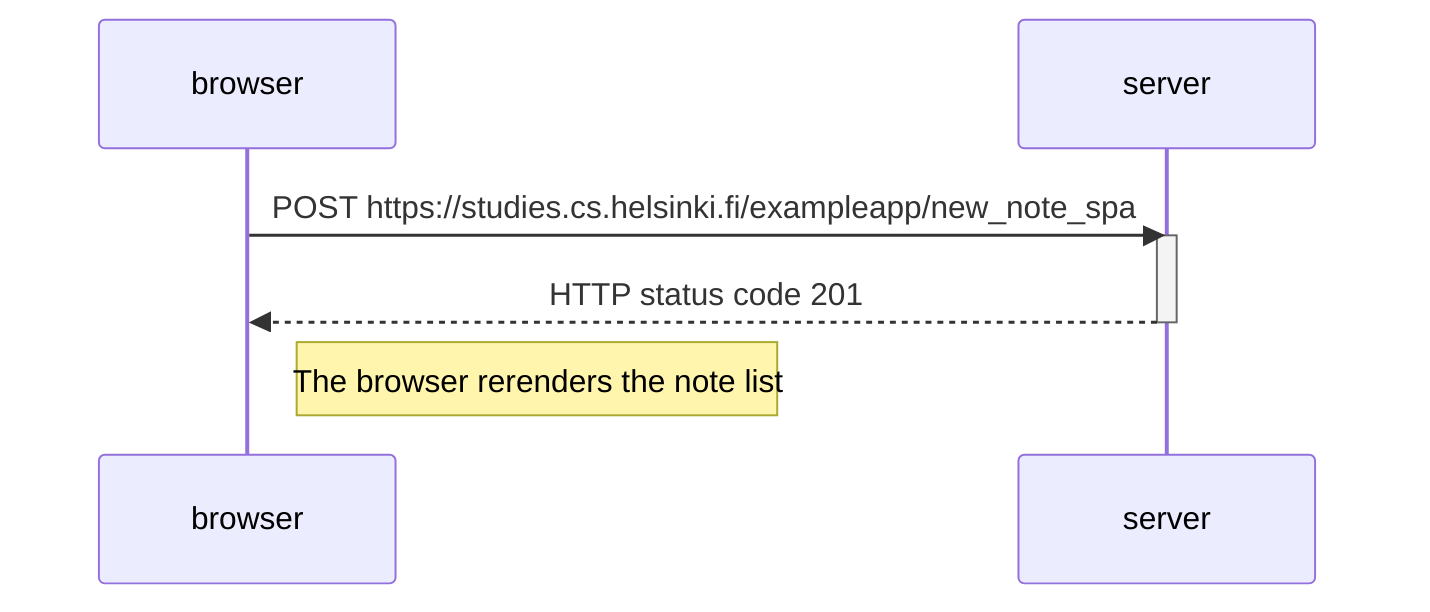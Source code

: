 sequenceDiagram
    participant browser
    participant server

    browser->>server: POST https://studies.cs.helsinki.fi/exampleapp/new_note_spa
    activate server
    server-->>browser: HTTP status code 201
    deactivate server

    Note right of browser: The browser rerenders the note list